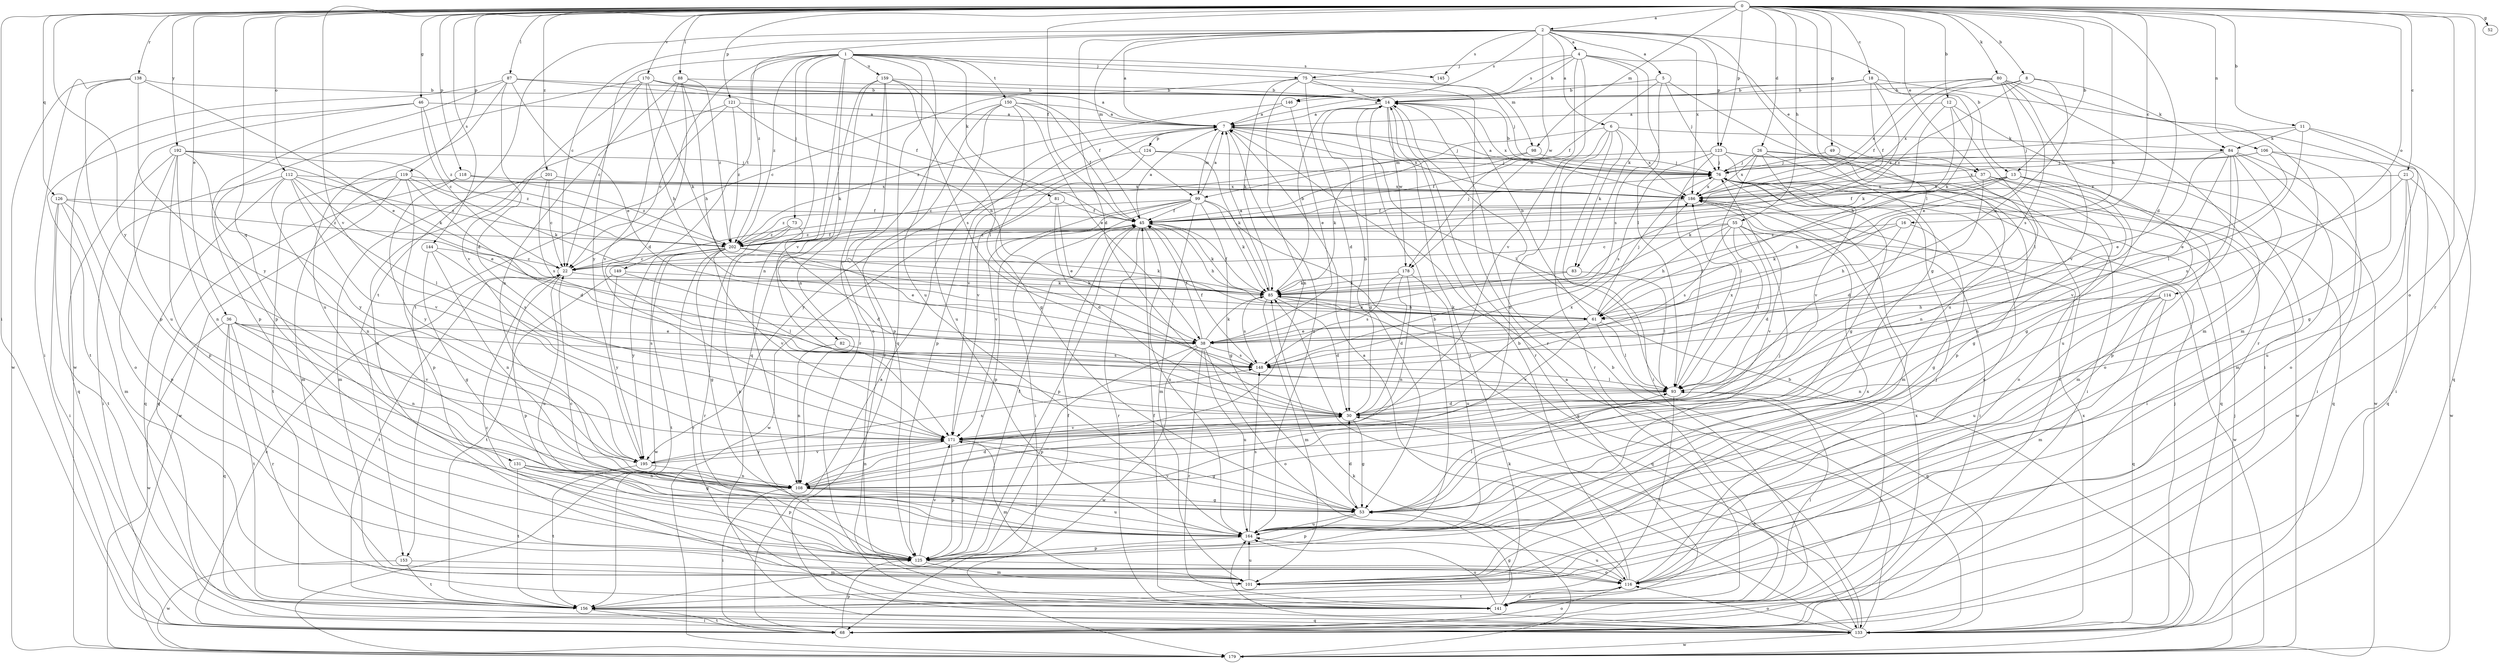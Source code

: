 strict digraph  {
0;
1;
2;
4;
5;
6;
7;
8;
11;
12;
13;
14;
16;
18;
21;
22;
26;
30;
36;
37;
38;
45;
46;
49;
52;
53;
55;
61;
68;
73;
75;
76;
80;
81;
82;
83;
84;
85;
87;
88;
93;
98;
99;
101;
106;
108;
112;
114;
116;
118;
119;
121;
123;
124;
125;
126;
131;
133;
138;
141;
144;
145;
146;
148;
149;
150;
153;
156;
159;
164;
170;
171;
178;
179;
186;
192;
195;
201;
202;
0 -> 2  [label=a];
0 -> 8  [label=b];
0 -> 11  [label=b];
0 -> 12  [label=b];
0 -> 13  [label=b];
0 -> 16  [label=c];
0 -> 18  [label=c];
0 -> 21  [label=c];
0 -> 26  [label=d];
0 -> 30  [label=d];
0 -> 36  [label=e];
0 -> 37  [label=e];
0 -> 45  [label=f];
0 -> 46  [label=g];
0 -> 49  [label=g];
0 -> 52  [label=g];
0 -> 55  [label=h];
0 -> 61  [label=h];
0 -> 68  [label=i];
0 -> 80  [label=k];
0 -> 87  [label=l];
0 -> 88  [label=l];
0 -> 93  [label=l];
0 -> 98  [label=m];
0 -> 106  [label=n];
0 -> 112  [label=o];
0 -> 114  [label=o];
0 -> 116  [label=o];
0 -> 118  [label=p];
0 -> 119  [label=p];
0 -> 121  [label=p];
0 -> 123  [label=p];
0 -> 126  [label=q];
0 -> 131  [label=q];
0 -> 138  [label=r];
0 -> 141  [label=r];
0 -> 144  [label=s];
0 -> 170  [label=v];
0 -> 171  [label=v];
0 -> 192  [label=y];
0 -> 195  [label=y];
0 -> 201  [label=z];
1 -> 73  [label=j];
1 -> 75  [label=j];
1 -> 81  [label=k];
1 -> 82  [label=k];
1 -> 98  [label=m];
1 -> 108  [label=n];
1 -> 133  [label=q];
1 -> 145  [label=s];
1 -> 149  [label=t];
1 -> 150  [label=t];
1 -> 153  [label=t];
1 -> 159  [label=u];
1 -> 164  [label=u];
1 -> 171  [label=v];
1 -> 195  [label=y];
1 -> 202  [label=z];
2 -> 4  [label=a];
2 -> 5  [label=a];
2 -> 6  [label=a];
2 -> 7  [label=a];
2 -> 13  [label=b];
2 -> 22  [label=c];
2 -> 30  [label=d];
2 -> 53  [label=g];
2 -> 99  [label=m];
2 -> 123  [label=p];
2 -> 145  [label=s];
2 -> 146  [label=s];
2 -> 153  [label=t];
2 -> 178  [label=w];
2 -> 186  [label=x];
2 -> 202  [label=z];
4 -> 14  [label=b];
4 -> 37  [label=e];
4 -> 75  [label=j];
4 -> 83  [label=k];
4 -> 93  [label=l];
4 -> 146  [label=s];
4 -> 171  [label=v];
4 -> 178  [label=w];
5 -> 14  [label=b];
5 -> 45  [label=f];
5 -> 76  [label=j];
5 -> 148  [label=s];
5 -> 164  [label=u];
6 -> 68  [label=i];
6 -> 83  [label=k];
6 -> 84  [label=k];
6 -> 99  [label=m];
6 -> 108  [label=n];
6 -> 141  [label=r];
6 -> 186  [label=x];
7 -> 76  [label=j];
7 -> 93  [label=l];
7 -> 99  [label=m];
7 -> 124  [label=p];
7 -> 125  [label=p];
7 -> 164  [label=u];
7 -> 171  [label=v];
7 -> 186  [label=x];
8 -> 14  [label=b];
8 -> 38  [label=e];
8 -> 84  [label=k];
8 -> 186  [label=x];
8 -> 202  [label=z];
11 -> 53  [label=g];
11 -> 76  [label=j];
11 -> 84  [label=k];
11 -> 93  [label=l];
11 -> 133  [label=q];
12 -> 7  [label=a];
12 -> 61  [label=h];
12 -> 68  [label=i];
12 -> 85  [label=k];
12 -> 93  [label=l];
13 -> 45  [label=f];
13 -> 53  [label=g];
13 -> 61  [label=h];
13 -> 85  [label=k];
13 -> 101  [label=m];
13 -> 108  [label=n];
13 -> 186  [label=x];
14 -> 7  [label=a];
14 -> 53  [label=g];
14 -> 141  [label=r];
14 -> 156  [label=t];
14 -> 178  [label=w];
14 -> 186  [label=x];
16 -> 53  [label=g];
16 -> 61  [label=h];
16 -> 85  [label=k];
16 -> 202  [label=z];
18 -> 7  [label=a];
18 -> 14  [label=b];
18 -> 45  [label=f];
18 -> 85  [label=k];
18 -> 101  [label=m];
18 -> 202  [label=z];
21 -> 133  [label=q];
21 -> 148  [label=s];
21 -> 164  [label=u];
21 -> 179  [label=w];
21 -> 186  [label=x];
22 -> 85  [label=k];
22 -> 125  [label=p];
22 -> 156  [label=t];
22 -> 164  [label=u];
26 -> 68  [label=i];
26 -> 76  [label=j];
26 -> 93  [label=l];
26 -> 116  [label=o];
26 -> 125  [label=p];
26 -> 171  [label=v];
26 -> 186  [label=x];
30 -> 14  [label=b];
30 -> 53  [label=g];
30 -> 171  [label=v];
30 -> 186  [label=x];
36 -> 38  [label=e];
36 -> 108  [label=n];
36 -> 133  [label=q];
36 -> 141  [label=r];
36 -> 148  [label=s];
36 -> 156  [label=t];
36 -> 171  [label=v];
36 -> 179  [label=w];
37 -> 30  [label=d];
37 -> 68  [label=i];
37 -> 116  [label=o];
37 -> 133  [label=q];
37 -> 186  [label=x];
38 -> 45  [label=f];
38 -> 85  [label=k];
38 -> 116  [label=o];
38 -> 125  [label=p];
38 -> 141  [label=r];
38 -> 148  [label=s];
38 -> 164  [label=u];
38 -> 179  [label=w];
45 -> 7  [label=a];
45 -> 22  [label=c];
45 -> 61  [label=h];
45 -> 76  [label=j];
45 -> 85  [label=k];
45 -> 125  [label=p];
45 -> 141  [label=r];
45 -> 164  [label=u];
45 -> 202  [label=z];
46 -> 7  [label=a];
46 -> 22  [label=c];
46 -> 156  [label=t];
46 -> 164  [label=u];
46 -> 202  [label=z];
49 -> 76  [label=j];
49 -> 108  [label=n];
53 -> 30  [label=d];
53 -> 93  [label=l];
53 -> 125  [label=p];
53 -> 164  [label=u];
53 -> 171  [label=v];
55 -> 22  [label=c];
55 -> 30  [label=d];
55 -> 61  [label=h];
55 -> 93  [label=l];
55 -> 148  [label=s];
55 -> 171  [label=v];
55 -> 179  [label=w];
55 -> 202  [label=z];
61 -> 14  [label=b];
61 -> 38  [label=e];
61 -> 76  [label=j];
61 -> 85  [label=k];
61 -> 93  [label=l];
61 -> 133  [label=q];
61 -> 171  [label=v];
68 -> 7  [label=a];
68 -> 22  [label=c];
68 -> 116  [label=o];
68 -> 125  [label=p];
68 -> 156  [label=t];
68 -> 186  [label=x];
73 -> 30  [label=d];
73 -> 125  [label=p];
73 -> 141  [label=r];
73 -> 202  [label=z];
75 -> 14  [label=b];
75 -> 22  [label=c];
75 -> 30  [label=d];
75 -> 76  [label=j];
75 -> 85  [label=k];
75 -> 108  [label=n];
75 -> 141  [label=r];
76 -> 7  [label=a];
76 -> 14  [label=b];
76 -> 101  [label=m];
76 -> 116  [label=o];
76 -> 133  [label=q];
76 -> 179  [label=w];
76 -> 186  [label=x];
80 -> 14  [label=b];
80 -> 38  [label=e];
80 -> 45  [label=f];
80 -> 101  [label=m];
80 -> 141  [label=r];
80 -> 148  [label=s];
80 -> 171  [label=v];
80 -> 186  [label=x];
81 -> 30  [label=d];
81 -> 38  [label=e];
81 -> 45  [label=f];
81 -> 179  [label=w];
82 -> 108  [label=n];
82 -> 148  [label=s];
83 -> 38  [label=e];
83 -> 85  [label=k];
83 -> 93  [label=l];
84 -> 38  [label=e];
84 -> 53  [label=g];
84 -> 68  [label=i];
84 -> 76  [label=j];
84 -> 101  [label=m];
84 -> 125  [label=p];
84 -> 164  [label=u];
84 -> 171  [label=v];
85 -> 7  [label=a];
85 -> 14  [label=b];
85 -> 30  [label=d];
85 -> 45  [label=f];
85 -> 61  [label=h];
85 -> 101  [label=m];
85 -> 133  [label=q];
85 -> 148  [label=s];
87 -> 14  [label=b];
87 -> 30  [label=d];
87 -> 38  [label=e];
87 -> 45  [label=f];
87 -> 125  [label=p];
87 -> 164  [label=u];
87 -> 179  [label=w];
88 -> 14  [label=b];
88 -> 30  [label=d];
88 -> 61  [label=h];
88 -> 108  [label=n];
88 -> 171  [label=v];
88 -> 202  [label=z];
93 -> 30  [label=d];
93 -> 141  [label=r];
93 -> 156  [label=t];
93 -> 186  [label=x];
98 -> 22  [label=c];
98 -> 76  [label=j];
98 -> 85  [label=k];
99 -> 7  [label=a];
99 -> 45  [label=f];
99 -> 53  [label=g];
99 -> 68  [label=i];
99 -> 85  [label=k];
99 -> 101  [label=m];
99 -> 125  [label=p];
99 -> 133  [label=q];
99 -> 171  [label=v];
99 -> 202  [label=z];
101 -> 22  [label=c];
101 -> 164  [label=u];
101 -> 186  [label=x];
106 -> 38  [label=e];
106 -> 68  [label=i];
106 -> 76  [label=j];
106 -> 116  [label=o];
106 -> 186  [label=x];
108 -> 30  [label=d];
108 -> 53  [label=g];
108 -> 68  [label=i];
108 -> 164  [label=u];
112 -> 38  [label=e];
112 -> 68  [label=i];
112 -> 93  [label=l];
112 -> 108  [label=n];
112 -> 133  [label=q];
112 -> 171  [label=v];
112 -> 186  [label=x];
112 -> 202  [label=z];
114 -> 61  [label=h];
114 -> 101  [label=m];
114 -> 108  [label=n];
114 -> 133  [label=q];
114 -> 164  [label=u];
116 -> 7  [label=a];
116 -> 14  [label=b];
116 -> 76  [label=j];
116 -> 141  [label=r];
116 -> 156  [label=t];
116 -> 164  [label=u];
118 -> 133  [label=q];
118 -> 186  [label=x];
118 -> 195  [label=y];
118 -> 202  [label=z];
119 -> 30  [label=d];
119 -> 85  [label=k];
119 -> 101  [label=m];
119 -> 125  [label=p];
119 -> 156  [label=t];
119 -> 179  [label=w];
119 -> 186  [label=x];
121 -> 7  [label=a];
121 -> 22  [label=c];
121 -> 61  [label=h];
121 -> 116  [label=o];
121 -> 202  [label=z];
123 -> 45  [label=f];
123 -> 53  [label=g];
123 -> 76  [label=j];
123 -> 93  [label=l];
123 -> 148  [label=s];
123 -> 156  [label=t];
123 -> 179  [label=w];
124 -> 76  [label=j];
124 -> 85  [label=k];
124 -> 171  [label=v];
124 -> 195  [label=y];
125 -> 45  [label=f];
125 -> 101  [label=m];
125 -> 116  [label=o];
125 -> 171  [label=v];
126 -> 45  [label=f];
126 -> 68  [label=i];
126 -> 101  [label=m];
126 -> 125  [label=p];
126 -> 156  [label=t];
126 -> 202  [label=z];
131 -> 53  [label=g];
131 -> 108  [label=n];
131 -> 125  [label=p];
131 -> 156  [label=t];
131 -> 164  [label=u];
133 -> 7  [label=a];
133 -> 14  [label=b];
133 -> 30  [label=d];
133 -> 76  [label=j];
133 -> 85  [label=k];
133 -> 116  [label=o];
133 -> 164  [label=u];
133 -> 179  [label=w];
133 -> 186  [label=x];
138 -> 14  [label=b];
138 -> 38  [label=e];
138 -> 68  [label=i];
138 -> 125  [label=p];
138 -> 179  [label=w];
138 -> 195  [label=y];
141 -> 45  [label=f];
141 -> 53  [label=g];
141 -> 93  [label=l];
141 -> 164  [label=u];
144 -> 22  [label=c];
144 -> 53  [label=g];
144 -> 108  [label=n];
144 -> 148  [label=s];
146 -> 7  [label=a];
146 -> 38  [label=e];
146 -> 202  [label=z];
148 -> 45  [label=f];
148 -> 93  [label=l];
149 -> 85  [label=k];
149 -> 93  [label=l];
149 -> 156  [label=t];
149 -> 195  [label=y];
150 -> 7  [label=a];
150 -> 38  [label=e];
150 -> 45  [label=f];
150 -> 53  [label=g];
150 -> 125  [label=p];
150 -> 141  [label=r];
150 -> 164  [label=u];
153 -> 101  [label=m];
153 -> 156  [label=t];
153 -> 179  [label=w];
156 -> 45  [label=f];
156 -> 68  [label=i];
156 -> 133  [label=q];
159 -> 14  [label=b];
159 -> 93  [label=l];
159 -> 108  [label=n];
159 -> 116  [label=o];
159 -> 133  [label=q];
159 -> 141  [label=r];
159 -> 148  [label=s];
164 -> 14  [label=b];
164 -> 22  [label=c];
164 -> 76  [label=j];
164 -> 125  [label=p];
164 -> 148  [label=s];
170 -> 7  [label=a];
170 -> 14  [label=b];
170 -> 22  [label=c];
170 -> 45  [label=f];
170 -> 61  [label=h];
170 -> 85  [label=k];
170 -> 125  [label=p];
170 -> 171  [label=v];
171 -> 53  [label=g];
171 -> 101  [label=m];
171 -> 108  [label=n];
171 -> 125  [label=p];
171 -> 195  [label=y];
178 -> 30  [label=d];
178 -> 85  [label=k];
178 -> 108  [label=n];
178 -> 148  [label=s];
178 -> 164  [label=u];
179 -> 14  [label=b];
179 -> 76  [label=j];
179 -> 85  [label=k];
186 -> 45  [label=f];
186 -> 68  [label=i];
192 -> 76  [label=j];
192 -> 85  [label=k];
192 -> 108  [label=n];
192 -> 116  [label=o];
192 -> 125  [label=p];
192 -> 133  [label=q];
192 -> 195  [label=y];
192 -> 202  [label=z];
195 -> 108  [label=n];
195 -> 148  [label=s];
195 -> 156  [label=t];
195 -> 171  [label=v];
201 -> 22  [label=c];
201 -> 101  [label=m];
201 -> 148  [label=s];
201 -> 186  [label=x];
202 -> 22  [label=c];
202 -> 38  [label=e];
202 -> 45  [label=f];
202 -> 53  [label=g];
202 -> 85  [label=k];
202 -> 141  [label=r];
202 -> 156  [label=t];
202 -> 171  [label=v];
202 -> 179  [label=w];
202 -> 195  [label=y];
}
